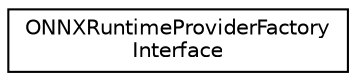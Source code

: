 digraph "Graphical Class Hierarchy"
{
  edge [fontname="Helvetica",fontsize="10",labelfontname="Helvetica",labelfontsize="10"];
  node [fontname="Helvetica",fontsize="10",shape=record];
  rankdir="LR";
  Node0 [label="ONNXRuntimeProviderFactory\lInterface",height=0.2,width=0.4,color="black", fillcolor="white", style="filled",URL="$structONNXRuntimeProviderFactoryInterface.html"];
}

